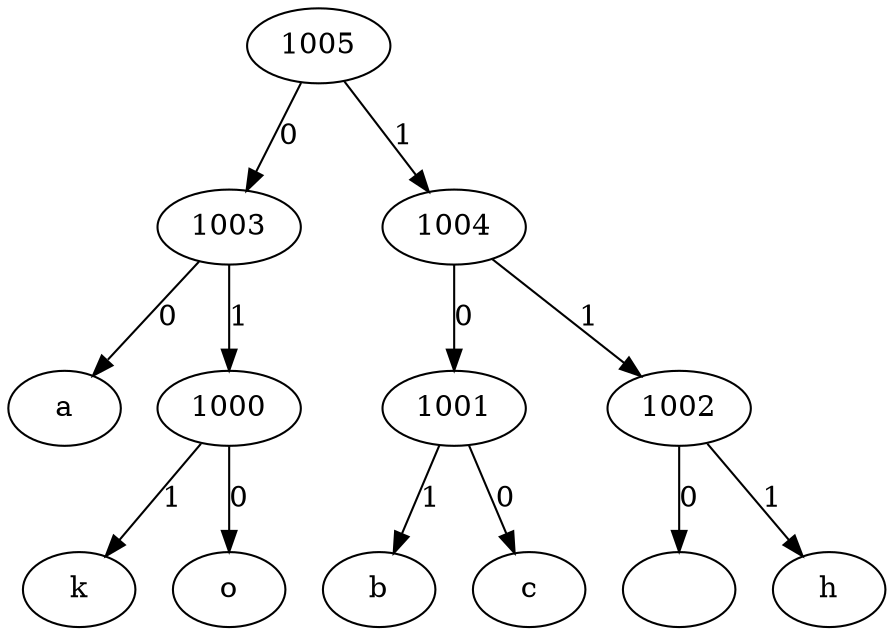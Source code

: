 digraph dothi
{
32 [fillcolor=white, style=filled, label=" "];
97 [fillcolor=white, style=filled, label="a"];
98 [fillcolor=white, style=filled, label="b"];
99 [fillcolor=white, style=filled, label="c"];
104 [fillcolor=white, style=filled, label="h"];
107 [fillcolor=white, style=filled, label="k"];
111 [fillcolor=white, style=filled, label="o"];
1000 [fillcolor=white, style=filled];
1001 [fillcolor=white, style=filled];
1002 [fillcolor=white, style=filled];
1003 [fillcolor=white, style=filled];
1004 [fillcolor=white, style=filled];
1005 [fillcolor=white, style=filled];
1000 -> 107 [label = 1];
1000 -> 111 [label = 0];
1001 -> 98 [label = 1];
1001 -> 99 [label = 0];
1002 -> 32 [label = 0];
1002 -> 104 [label = 1];
1003 -> 97 [label = 0];
1003 -> 1000 [label = 1];
1004 -> 1001 [label = 0];
1004 -> 1002 [label = 1];
1005 -> 1003 [label = 0];
1005 -> 1004 [label = 1];
}
